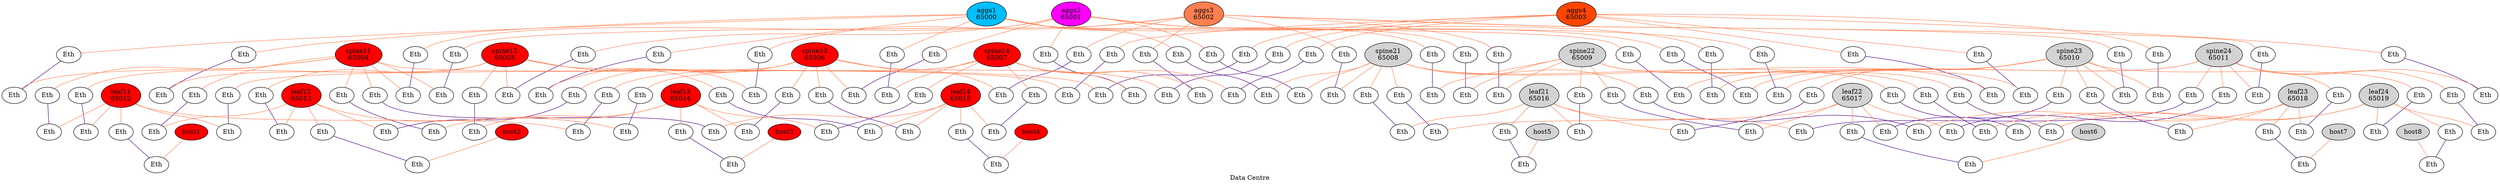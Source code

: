 strict graph {
	graph [label="Data Centre"];
	node [label="\N"];
	aggs1	 [bgp_asn=65000,
		dev_type="microsoft-sonic",
		fillcolor=deepskyblue,
		label="aggs1
65000",
		pod=None,
		style=filled];
	"iface-80"	 [dev_type=port,
		label=Eth];
	aggs1 -- "iface-80"	 [color=coral,
		phy=port];
	"iface-82"	 [dev_type=port,
		label=Eth];
	aggs1 -- "iface-82"	 [color=coral,
		phy=port];
	"iface-84"	 [dev_type=port,
		label=Eth];
	aggs1 -- "iface-84"	 [color=coral,
		phy=port];
	"iface-86"	 [dev_type=port,
		label=Eth];
	aggs1 -- "iface-86"	 [color=coral,
		phy=port];
	"iface-88"	 [dev_type=port,
		label=Eth];
	aggs1 -- "iface-88"	 [color=coral,
		phy=port];
	"iface-90"	 [dev_type=port,
		label=Eth];
	aggs1 -- "iface-90"	 [color=coral,
		phy=port];
	"iface-92"	 [dev_type=port,
		label=Eth];
	aggs1 -- "iface-92"	 [color=coral,
		phy=port];
	"iface-94"	 [dev_type=port,
		label=Eth];
	aggs1 -- "iface-94"	 [color=coral,
		phy=port];
	"iface-81"	 [dev_type=port,
		label=Eth];
	"iface-80" -- "iface-81"	 [color=indigo,
		phy=wire,
		role=dc];
	"iface-83"	 [dev_type=port,
		label=Eth];
	"iface-82" -- "iface-83"	 [color=indigo,
		phy=wire,
		role=dc];
	"iface-85"	 [dev_type=port,
		label=Eth];
	"iface-84" -- "iface-85"	 [color=indigo,
		phy=wire,
		role=dc];
	"iface-87"	 [dev_type=port,
		label=Eth];
	"iface-86" -- "iface-87"	 [color=indigo,
		phy=wire,
		role=dc];
	"iface-89"	 [dev_type=port,
		label=Eth];
	"iface-88" -- "iface-89"	 [color=indigo,
		phy=wire,
		role=dc];
	"iface-91"	 [dev_type=port,
		label=Eth];
	"iface-90" -- "iface-91"	 [color=indigo,
		phy=wire,
		role=dc];
	"iface-93"	 [dev_type=port,
		label=Eth];
	"iface-92" -- "iface-93"	 [color=indigo,
		phy=wire,
		role=dc];
	"iface-95"	 [dev_type=port,
		label=Eth];
	"iface-94" -- "iface-95"	 [color=indigo,
		phy=wire,
		role=dc];
	aggs2	 [bgp_asn=65001,
		dev_type="microsoft-sonic",
		fillcolor=magenta,
		label="aggs2
65001",
		pod=None,
		style=filled];
	"iface-96"	 [dev_type=port,
		label=Eth];
	aggs2 -- "iface-96"	 [color=coral,
		phy=port];
	"iface-98"	 [dev_type=port,
		label=Eth];
	aggs2 -- "iface-98"	 [color=coral,
		phy=port];
	"iface-100"	 [dev_type=port,
		label=Eth];
	aggs2 -- "iface-100"	 [color=coral,
		phy=port];
	"iface-102"	 [dev_type=port,
		label=Eth];
	aggs2 -- "iface-102"	 [color=coral,
		phy=port];
	"iface-104"	 [dev_type=port,
		label=Eth];
	aggs2 -- "iface-104"	 [color=coral,
		phy=port];
	"iface-106"	 [dev_type=port,
		label=Eth];
	aggs2 -- "iface-106"	 [color=coral,
		phy=port];
	"iface-108"	 [dev_type=port,
		label=Eth];
	aggs2 -- "iface-108"	 [color=coral,
		phy=port];
	"iface-110"	 [dev_type=port,
		label=Eth];
	aggs2 -- "iface-110"	 [color=coral,
		phy=port];
	"iface-97"	 [dev_type=port,
		label=Eth];
	"iface-96" -- "iface-97"	 [color=indigo,
		phy=wire,
		role=dc];
	"iface-99"	 [dev_type=port,
		label=Eth];
	"iface-98" -- "iface-99"	 [color=indigo,
		phy=wire,
		role=dc];
	"iface-101"	 [dev_type=port,
		label=Eth];
	"iface-100" -- "iface-101"	 [color=indigo,
		phy=wire,
		role=dc];
	"iface-103"	 [dev_type=port,
		label=Eth];
	"iface-102" -- "iface-103"	 [color=indigo,
		phy=wire,
		role=dc];
	"iface-105"	 [dev_type=port,
		label=Eth];
	"iface-104" -- "iface-105"	 [color=indigo,
		phy=wire,
		role=dc];
	"iface-107"	 [dev_type=port,
		label=Eth];
	"iface-106" -- "iface-107"	 [color=indigo,
		phy=wire,
		role=dc];
	"iface-109"	 [dev_type=port,
		label=Eth];
	"iface-108" -- "iface-109"	 [color=indigo,
		phy=wire,
		role=dc];
	"iface-111"	 [dev_type=port,
		label=Eth];
	"iface-110" -- "iface-111"	 [color=indigo,
		phy=wire,
		role=dc];
	aggs3	 [bgp_asn=65002,
		dev_type="microsoft-sonic",
		fillcolor=coral,
		label="aggs3
65002",
		pod=None,
		style=filled];
	"iface-112"	 [dev_type=port,
		label=Eth];
	aggs3 -- "iface-112"	 [color=coral,
		phy=port];
	"iface-114"	 [dev_type=port,
		label=Eth];
	aggs3 -- "iface-114"	 [color=coral,
		phy=port];
	"iface-116"	 [dev_type=port,
		label=Eth];
	aggs3 -- "iface-116"	 [color=coral,
		phy=port];
	"iface-118"	 [dev_type=port,
		label=Eth];
	aggs3 -- "iface-118"	 [color=coral,
		phy=port];
	"iface-120"	 [dev_type=port,
		label=Eth];
	aggs3 -- "iface-120"	 [color=coral,
		phy=port];
	"iface-122"	 [dev_type=port,
		label=Eth];
	aggs3 -- "iface-122"	 [color=coral,
		phy=port];
	"iface-124"	 [dev_type=port,
		label=Eth];
	aggs3 -- "iface-124"	 [color=coral,
		phy=port];
	"iface-126"	 [dev_type=port,
		label=Eth];
	aggs3 -- "iface-126"	 [color=coral,
		phy=port];
	"iface-113"	 [dev_type=port,
		label=Eth];
	"iface-112" -- "iface-113"	 [color=indigo,
		phy=wire,
		role=dc];
	"iface-115"	 [dev_type=port,
		label=Eth];
	"iface-114" -- "iface-115"	 [color=indigo,
		phy=wire,
		role=dc];
	"iface-117"	 [dev_type=port,
		label=Eth];
	"iface-116" -- "iface-117"	 [color=indigo,
		phy=wire,
		role=dc];
	"iface-119"	 [dev_type=port,
		label=Eth];
	"iface-118" -- "iface-119"	 [color=indigo,
		phy=wire,
		role=dc];
	"iface-121"	 [dev_type=port,
		label=Eth];
	"iface-120" -- "iface-121"	 [color=indigo,
		phy=wire,
		role=dc];
	"iface-123"	 [dev_type=port,
		label=Eth];
	"iface-122" -- "iface-123"	 [color=indigo,
		phy=wire,
		role=dc];
	"iface-125"	 [dev_type=port,
		label=Eth];
	"iface-124" -- "iface-125"	 [color=indigo,
		phy=wire,
		role=dc];
	"iface-127"	 [dev_type=port,
		label=Eth];
	"iface-126" -- "iface-127"	 [color=indigo,
		phy=wire,
		role=dc];
	aggs4	 [bgp_asn=65003,
		dev_type="microsoft-sonic",
		fillcolor=orangered,
		label="aggs4
65003",
		pod=None,
		style=filled];
	"iface-128"	 [dev_type=port,
		label=Eth];
	aggs4 -- "iface-128"	 [color=coral,
		phy=port];
	"iface-130"	 [dev_type=port,
		label=Eth];
	aggs4 -- "iface-130"	 [color=coral,
		phy=port];
	"iface-132"	 [dev_type=port,
		label=Eth];
	aggs4 -- "iface-132"	 [color=coral,
		phy=port];
	"iface-134"	 [dev_type=port,
		label=Eth];
	aggs4 -- "iface-134"	 [color=coral,
		phy=port];
	"iface-136"	 [dev_type=port,
		label=Eth];
	aggs4 -- "iface-136"	 [color=coral,
		phy=port];
	"iface-138"	 [dev_type=port,
		label=Eth];
	aggs4 -- "iface-138"	 [color=coral,
		phy=port];
	"iface-140"	 [dev_type=port,
		label=Eth];
	aggs4 -- "iface-140"	 [color=coral,
		phy=port];
	"iface-142"	 [dev_type=port,
		label=Eth];
	aggs4 -- "iface-142"	 [color=coral,
		phy=port];
	"iface-129"	 [dev_type=port,
		label=Eth];
	"iface-128" -- "iface-129"	 [color=indigo,
		phy=wire,
		role=dc];
	"iface-131"	 [dev_type=port,
		label=Eth];
	"iface-130" -- "iface-131"	 [color=indigo,
		phy=wire,
		role=dc];
	"iface-133"	 [dev_type=port,
		label=Eth];
	"iface-132" -- "iface-133"	 [color=indigo,
		phy=wire,
		role=dc];
	"iface-135"	 [dev_type=port,
		label=Eth];
	"iface-134" -- "iface-135"	 [color=indigo,
		phy=wire,
		role=dc];
	"iface-137"	 [dev_type=port,
		label=Eth];
	"iface-136" -- "iface-137"	 [color=indigo,
		phy=wire,
		role=dc];
	"iface-139"	 [dev_type=port,
		label=Eth];
	"iface-138" -- "iface-139"	 [color=indigo,
		phy=wire,
		role=dc];
	"iface-141"	 [dev_type=port,
		label=Eth];
	"iface-140" -- "iface-141"	 [color=indigo,
		phy=wire,
		role=dc];
	"iface-143"	 [dev_type=port,
		label=Eth];
	"iface-142" -- "iface-143"	 [color=indigo,
		phy=wire,
		role=dc];
	spine11	 [bgp_asn=65004,
		dev_type="microsoft-sonic",
		fillcolor=red,
		label="spine11
65004",
		pod=A,
		style=filled];
	"iface-16"	 [dev_type=port,
		label=Eth];
	spine11 -- "iface-16"	 [color=coral,
		phy=port];
	"iface-18"	 [dev_type=port,
		label=Eth];
	spine11 -- "iface-18"	 [color=coral,
		phy=port];
	"iface-20"	 [dev_type=port,
		label=Eth];
	spine11 -- "iface-20"	 [color=coral,
		phy=port];
	"iface-22"	 [dev_type=port,
		label=Eth];
	spine11 -- "iface-22"	 [color=coral,
		phy=port];
	spine11 -- "iface-81"	 [color=coral,
		phy=port];
	spine11 -- "iface-97"	 [color=coral,
		phy=port];
	spine11 -- "iface-113"	 [color=coral,
		phy=port];
	spine11 -- "iface-129"	 [color=coral,
		phy=port];
	"iface-17"	 [dev_type=port,
		label=Eth];
	"iface-16" -- "iface-17"	 [color=indigo,
		phy=wire,
		role=dc];
	"iface-19"	 [dev_type=port,
		label=Eth];
	"iface-18" -- "iface-19"	 [color=indigo,
		phy=wire,
		role=dc];
	"iface-21"	 [dev_type=port,
		label=Eth];
	"iface-20" -- "iface-21"	 [color=indigo,
		phy=wire,
		role=dc];
	"iface-23"	 [dev_type=port,
		label=Eth];
	"iface-22" -- "iface-23"	 [color=indigo,
		phy=wire,
		role=dc];
	spine12	 [bgp_asn=65005,
		dev_type="microsoft-sonic",
		fillcolor=red,
		label="spine12
65005",
		pod=A,
		style=filled];
	"iface-24"	 [dev_type=port,
		label=Eth];
	spine12 -- "iface-24"	 [color=coral,
		phy=port];
	"iface-26"	 [dev_type=port,
		label=Eth];
	spine12 -- "iface-26"	 [color=coral,
		phy=port];
	"iface-28"	 [dev_type=port,
		label=Eth];
	spine12 -- "iface-28"	 [color=coral,
		phy=port];
	"iface-30"	 [dev_type=port,
		label=Eth];
	spine12 -- "iface-30"	 [color=coral,
		phy=port];
	spine12 -- "iface-83"	 [color=coral,
		phy=port];
	spine12 -- "iface-99"	 [color=coral,
		phy=port];
	spine12 -- "iface-115"	 [color=coral,
		phy=port];
	spine12 -- "iface-131"	 [color=coral,
		phy=port];
	"iface-25"	 [dev_type=port,
		label=Eth];
	"iface-24" -- "iface-25"	 [color=indigo,
		phy=wire,
		role=dc];
	"iface-27"	 [dev_type=port,
		label=Eth];
	"iface-26" -- "iface-27"	 [color=indigo,
		phy=wire,
		role=dc];
	"iface-29"	 [dev_type=port,
		label=Eth];
	"iface-28" -- "iface-29"	 [color=indigo,
		phy=wire,
		role=dc];
	"iface-31"	 [dev_type=port,
		label=Eth];
	"iface-30" -- "iface-31"	 [color=indigo,
		phy=wire,
		role=dc];
	spine13	 [bgp_asn=65006,
		dev_type="microsoft-sonic",
		fillcolor=red,
		label="spine13
65006",
		pod=A,
		style=filled];
	"iface-32"	 [dev_type=port,
		label=Eth];
	spine13 -- "iface-32"	 [color=coral,
		phy=port];
	"iface-34"	 [dev_type=port,
		label=Eth];
	spine13 -- "iface-34"	 [color=coral,
		phy=port];
	"iface-36"	 [dev_type=port,
		label=Eth];
	spine13 -- "iface-36"	 [color=coral,
		phy=port];
	"iface-38"	 [dev_type=port,
		label=Eth];
	spine13 -- "iface-38"	 [color=coral,
		phy=port];
	spine13 -- "iface-85"	 [color=coral,
		phy=port];
	spine13 -- "iface-101"	 [color=coral,
		phy=port];
	spine13 -- "iface-117"	 [color=coral,
		phy=port];
	spine13 -- "iface-133"	 [color=coral,
		phy=port];
	"iface-33"	 [dev_type=port,
		label=Eth];
	"iface-32" -- "iface-33"	 [color=indigo,
		phy=wire,
		role=dc];
	"iface-35"	 [dev_type=port,
		label=Eth];
	"iface-34" -- "iface-35"	 [color=indigo,
		phy=wire,
		role=dc];
	"iface-37"	 [dev_type=port,
		label=Eth];
	"iface-36" -- "iface-37"	 [color=indigo,
		phy=wire,
		role=dc];
	"iface-39"	 [dev_type=port,
		label=Eth];
	"iface-38" -- "iface-39"	 [color=indigo,
		phy=wire,
		role=dc];
	spine14	 [bgp_asn=65007,
		dev_type="microsoft-sonic",
		fillcolor=red,
		label="spine14
65007",
		pod=A,
		style=filled];
	"iface-40"	 [dev_type=port,
		label=Eth];
	spine14 -- "iface-40"	 [color=coral,
		phy=port];
	"iface-42"	 [dev_type=port,
		label=Eth];
	spine14 -- "iface-42"	 [color=coral,
		phy=port];
	"iface-44"	 [dev_type=port,
		label=Eth];
	spine14 -- "iface-44"	 [color=coral,
		phy=port];
	"iface-46"	 [dev_type=port,
		label=Eth];
	spine14 -- "iface-46"	 [color=coral,
		phy=port];
	spine14 -- "iface-87"	 [color=coral,
		phy=port];
	spine14 -- "iface-103"	 [color=coral,
		phy=port];
	spine14 -- "iface-119"	 [color=coral,
		phy=port];
	spine14 -- "iface-135"	 [color=coral,
		phy=port];
	"iface-41"	 [dev_type=port,
		label=Eth];
	"iface-40" -- "iface-41"	 [color=indigo,
		phy=wire,
		role=dc];
	"iface-43"	 [dev_type=port,
		label=Eth];
	"iface-42" -- "iface-43"	 [color=indigo,
		phy=wire,
		role=dc];
	"iface-45"	 [dev_type=port,
		label=Eth];
	"iface-44" -- "iface-45"	 [color=indigo,
		phy=wire,
		role=dc];
	"iface-47"	 [dev_type=port,
		label=Eth];
	"iface-46" -- "iface-47"	 [color=indigo,
		phy=wire,
		role=dc];
	spine21	 [bgp_asn=65008,
		dev_type="microsoft-sonic",
		fillcolor=lightgrey,
		label="spine21
65008",
		pod=B,
		style=filled];
	"iface-48"	 [dev_type=port,
		label=Eth];
	spine21 -- "iface-48"	 [color=coral,
		phy=port];
	"iface-50"	 [dev_type=port,
		label=Eth];
	spine21 -- "iface-50"	 [color=coral,
		phy=port];
	"iface-52"	 [dev_type=port,
		label=Eth];
	spine21 -- "iface-52"	 [color=coral,
		phy=port];
	"iface-54"	 [dev_type=port,
		label=Eth];
	spine21 -- "iface-54"	 [color=coral,
		phy=port];
	spine21 -- "iface-89"	 [color=coral,
		phy=port];
	spine21 -- "iface-105"	 [color=coral,
		phy=port];
	spine21 -- "iface-121"	 [color=coral,
		phy=port];
	spine21 -- "iface-137"	 [color=coral,
		phy=port];
	"iface-49"	 [dev_type=port,
		label=Eth];
	"iface-48" -- "iface-49"	 [color=indigo,
		phy=wire,
		role=dc];
	"iface-51"	 [dev_type=port,
		label=Eth];
	"iface-50" -- "iface-51"	 [color=indigo,
		phy=wire,
		role=dc];
	"iface-53"	 [dev_type=port,
		label=Eth];
	"iface-52" -- "iface-53"	 [color=indigo,
		phy=wire,
		role=dc];
	"iface-55"	 [dev_type=port,
		label=Eth];
	"iface-54" -- "iface-55"	 [color=indigo,
		phy=wire,
		role=dc];
	spine22	 [bgp_asn=65009,
		dev_type="microsoft-sonic",
		fillcolor=lightgrey,
		label="spine22
65009",
		pod=B,
		style=filled];
	"iface-56"	 [dev_type=port,
		label=Eth];
	spine22 -- "iface-56"	 [color=coral,
		phy=port];
	"iface-58"	 [dev_type=port,
		label=Eth];
	spine22 -- "iface-58"	 [color=coral,
		phy=port];
	"iface-60"	 [dev_type=port,
		label=Eth];
	spine22 -- "iface-60"	 [color=coral,
		phy=port];
	"iface-62"	 [dev_type=port,
		label=Eth];
	spine22 -- "iface-62"	 [color=coral,
		phy=port];
	spine22 -- "iface-91"	 [color=coral,
		phy=port];
	spine22 -- "iface-107"	 [color=coral,
		phy=port];
	spine22 -- "iface-123"	 [color=coral,
		phy=port];
	spine22 -- "iface-139"	 [color=coral,
		phy=port];
	"iface-57"	 [dev_type=port,
		label=Eth];
	"iface-56" -- "iface-57"	 [color=indigo,
		phy=wire,
		role=dc];
	"iface-59"	 [dev_type=port,
		label=Eth];
	"iface-58" -- "iface-59"	 [color=indigo,
		phy=wire,
		role=dc];
	"iface-61"	 [dev_type=port,
		label=Eth];
	"iface-60" -- "iface-61"	 [color=indigo,
		phy=wire,
		role=dc];
	"iface-63"	 [dev_type=port,
		label=Eth];
	"iface-62" -- "iface-63"	 [color=indigo,
		phy=wire,
		role=dc];
	spine23	 [bgp_asn=65010,
		dev_type="microsoft-sonic",
		fillcolor=lightgrey,
		label="spine23
65010",
		pod=B,
		style=filled];
	"iface-64"	 [dev_type=port,
		label=Eth];
	spine23 -- "iface-64"	 [color=coral,
		phy=port];
	"iface-66"	 [dev_type=port,
		label=Eth];
	spine23 -- "iface-66"	 [color=coral,
		phy=port];
	"iface-68"	 [dev_type=port,
		label=Eth];
	spine23 -- "iface-68"	 [color=coral,
		phy=port];
	"iface-70"	 [dev_type=port,
		label=Eth];
	spine23 -- "iface-70"	 [color=coral,
		phy=port];
	spine23 -- "iface-93"	 [color=coral,
		phy=port];
	spine23 -- "iface-109"	 [color=coral,
		phy=port];
	spine23 -- "iface-125"	 [color=coral,
		phy=port];
	spine23 -- "iface-141"	 [color=coral,
		phy=port];
	"iface-65"	 [dev_type=port,
		label=Eth];
	"iface-64" -- "iface-65"	 [color=indigo,
		phy=wire,
		role=dc];
	"iface-67"	 [dev_type=port,
		label=Eth];
	"iface-66" -- "iface-67"	 [color=indigo,
		phy=wire,
		role=dc];
	"iface-69"	 [dev_type=port,
		label=Eth];
	"iface-68" -- "iface-69"	 [color=indigo,
		phy=wire,
		role=dc];
	"iface-71"	 [dev_type=port,
		label=Eth];
	"iface-70" -- "iface-71"	 [color=indigo,
		phy=wire,
		role=dc];
	spine24	 [bgp_asn=65011,
		dev_type="microsoft-sonic",
		fillcolor=lightgrey,
		label="spine24
65011",
		pod=B,
		style=filled];
	"iface-72"	 [dev_type=port,
		label=Eth];
	spine24 -- "iface-72"	 [color=coral,
		phy=port];
	"iface-74"	 [dev_type=port,
		label=Eth];
	spine24 -- "iface-74"	 [color=coral,
		phy=port];
	"iface-76"	 [dev_type=port,
		label=Eth];
	spine24 -- "iface-76"	 [color=coral,
		phy=port];
	"iface-78"	 [dev_type=port,
		label=Eth];
	spine24 -- "iface-78"	 [color=coral,
		phy=port];
	spine24 -- "iface-95"	 [color=coral,
		phy=port];
	spine24 -- "iface-111"	 [color=coral,
		phy=port];
	spine24 -- "iface-127"	 [color=coral,
		phy=port];
	spine24 -- "iface-143"	 [color=coral,
		phy=port];
	"iface-73"	 [dev_type=port,
		label=Eth];
	"iface-72" -- "iface-73"	 [color=indigo,
		phy=wire,
		role=dc];
	"iface-75"	 [dev_type=port,
		label=Eth];
	"iface-74" -- "iface-75"	 [color=indigo,
		phy=wire,
		role=dc];
	"iface-77"	 [dev_type=port,
		label=Eth];
	"iface-76" -- "iface-77"	 [color=indigo,
		phy=wire,
		role=dc];
	"iface-79"	 [dev_type=port,
		label=Eth];
	"iface-78" -- "iface-79"	 [color=indigo,
		phy=wire,
		role=dc];
	leaf11	 [bgp_asn=65012,
		dev_type="microsoft-sonic",
		fillcolor=red,
		label="leaf11
65012",
		pod=A,
		style=filled];
	"iface-0"	 [dev_type=port,
		label=Eth];
	leaf11 -- "iface-0"	 [color=coral,
		phy=port];
	leaf11 -- "iface-17"	 [color=coral,
		phy=port];
	leaf11 -- "iface-25"	 [color=coral,
		phy=port];
	leaf11 -- "iface-33"	 [color=coral,
		phy=port];
	leaf11 -- "iface-41"	 [color=coral,
		phy=port];
	"iface-1"	 [dev_type=port,
		label=Eth];
	"iface-0" -- "iface-1"	 [color=indigo,
		phy=wire,
		role=customer];
	leaf12	 [bgp_asn=65013,
		dev_type="microsoft-sonic",
		fillcolor=red,
		label="leaf12
65013",
		pod=A,
		style=filled];
	"iface-2"	 [dev_type=port,
		label=Eth];
	leaf12 -- "iface-2"	 [color=coral,
		phy=port];
	leaf12 -- "iface-19"	 [color=coral,
		phy=port];
	leaf12 -- "iface-27"	 [color=coral,
		phy=port];
	leaf12 -- "iface-35"	 [color=coral,
		phy=port];
	leaf12 -- "iface-43"	 [color=coral,
		phy=port];
	"iface-3"	 [dev_type=port,
		label=Eth];
	"iface-2" -- "iface-3"	 [color=indigo,
		phy=wire,
		role=customer];
	leaf13	 [bgp_asn=65014,
		dev_type="microsoft-sonic",
		fillcolor=red,
		label="leaf13
65014",
		pod=A,
		style=filled];
	"iface-4"	 [dev_type=port,
		label=Eth];
	leaf13 -- "iface-4"	 [color=coral,
		phy=port];
	leaf13 -- "iface-21"	 [color=coral,
		phy=port];
	leaf13 -- "iface-29"	 [color=coral,
		phy=port];
	leaf13 -- "iface-37"	 [color=coral,
		phy=port];
	leaf13 -- "iface-45"	 [color=coral,
		phy=port];
	"iface-5"	 [dev_type=port,
		label=Eth];
	"iface-4" -- "iface-5"	 [color=indigo,
		phy=wire,
		role=customer];
	leaf14	 [bgp_asn=65015,
		dev_type="microsoft-sonic",
		fillcolor=red,
		label="leaf14
65015",
		pod=A,
		style=filled];
	"iface-6"	 [dev_type=port,
		label=Eth];
	leaf14 -- "iface-6"	 [color=coral,
		phy=port];
	leaf14 -- "iface-23"	 [color=coral,
		phy=port];
	leaf14 -- "iface-31"	 [color=coral,
		phy=port];
	leaf14 -- "iface-39"	 [color=coral,
		phy=port];
	leaf14 -- "iface-47"	 [color=coral,
		phy=port];
	"iface-7"	 [dev_type=port,
		label=Eth];
	"iface-6" -- "iface-7"	 [color=indigo,
		phy=wire,
		role=customer];
	leaf21	 [bgp_asn=65016,
		dev_type="microsoft-sonic",
		fillcolor=lightgrey,
		label="leaf21
65016",
		pod=B,
		style=filled];
	"iface-8"	 [dev_type=port,
		label=Eth];
	leaf21 -- "iface-8"	 [color=coral,
		phy=port];
	leaf21 -- "iface-49"	 [color=coral,
		phy=port];
	leaf21 -- "iface-57"	 [color=coral,
		phy=port];
	leaf21 -- "iface-65"	 [color=coral,
		phy=port];
	leaf21 -- "iface-73"	 [color=coral,
		phy=port];
	"iface-9"	 [dev_type=port,
		label=Eth];
	"iface-8" -- "iface-9"	 [color=indigo,
		phy=wire,
		role=customer];
	leaf22	 [bgp_asn=65017,
		dev_type="microsoft-sonic",
		fillcolor=lightgrey,
		label="leaf22
65017",
		pod=B,
		style=filled];
	"iface-10"	 [dev_type=port,
		label=Eth];
	leaf22 -- "iface-10"	 [color=coral,
		phy=port];
	leaf22 -- "iface-51"	 [color=coral,
		phy=port];
	leaf22 -- "iface-59"	 [color=coral,
		phy=port];
	leaf22 -- "iface-67"	 [color=coral,
		phy=port];
	leaf22 -- "iface-75"	 [color=coral,
		phy=port];
	"iface-11"	 [dev_type=port,
		label=Eth];
	"iface-10" -- "iface-11"	 [color=indigo,
		phy=wire,
		role=customer];
	leaf23	 [bgp_asn=65018,
		dev_type="microsoft-sonic",
		fillcolor=lightgrey,
		label="leaf23
65018",
		pod=B,
		style=filled];
	"iface-12"	 [dev_type=port,
		label=Eth];
	leaf23 -- "iface-12"	 [color=coral,
		phy=port];
	leaf23 -- "iface-53"	 [color=coral,
		phy=port];
	leaf23 -- "iface-61"	 [color=coral,
		phy=port];
	leaf23 -- "iface-69"	 [color=coral,
		phy=port];
	leaf23 -- "iface-77"	 [color=coral,
		phy=port];
	"iface-13"	 [dev_type=port,
		label=Eth];
	"iface-12" -- "iface-13"	 [color=indigo,
		phy=wire,
		role=customer];
	leaf24	 [bgp_asn=65019,
		dev_type="microsoft-sonic",
		fillcolor=lightgrey,
		label="leaf24
65019",
		pod=B,
		style=filled];
	"iface-14"	 [dev_type=port,
		label=Eth];
	leaf24 -- "iface-14"	 [color=coral,
		phy=port];
	leaf24 -- "iface-55"	 [color=coral,
		phy=port];
	leaf24 -- "iface-63"	 [color=coral,
		phy=port];
	leaf24 -- "iface-71"	 [color=coral,
		phy=port];
	leaf24 -- "iface-79"	 [color=coral,
		phy=port];
	"iface-15"	 [dev_type=port,
		label=Eth];
	"iface-14" -- "iface-15"	 [color=indigo,
		phy=wire,
		role=customer];
	host1	 [dev_type=ubuntu,
		fillcolor=red,
		pod=A,
		style=filled];
	host1 -- "iface-1"	 [color=coral,
		phy=port];
	host2	 [dev_type=ubuntu,
		fillcolor=red,
		pod=A,
		style=filled];
	host2 -- "iface-3"	 [color=coral,
		phy=port];
	host3	 [dev_type=ubuntu,
		fillcolor=red,
		pod=A,
		style=filled];
	host3 -- "iface-5"	 [color=coral,
		phy=port];
	host4	 [dev_type=ubuntu,
		fillcolor=red,
		pod=A,
		style=filled];
	host4 -- "iface-7"	 [color=coral,
		phy=port];
	host5	 [dev_type=ubuntu,
		fillcolor=lightgrey,
		pod=B,
		style=filled];
	host5 -- "iface-9"	 [color=coral,
		phy=port];
	host6	 [dev_type=ubuntu,
		fillcolor=lightgrey,
		pod=B,
		style=filled];
	host6 -- "iface-11"	 [color=coral,
		phy=port];
	host7	 [dev_type=ubuntu,
		fillcolor=lightgrey,
		pod=B,
		style=filled];
	host7 -- "iface-13"	 [color=coral,
		phy=port];
	host8	 [dev_type=ubuntu,
		fillcolor=lightgrey,
		pod=B,
		style=filled];
	host8 -- "iface-15"	 [color=coral,
		phy=port];
}
